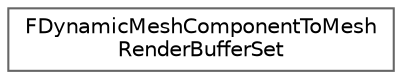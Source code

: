 digraph "Graphical Class Hierarchy"
{
 // INTERACTIVE_SVG=YES
 // LATEX_PDF_SIZE
  bgcolor="transparent";
  edge [fontname=Helvetica,fontsize=10,labelfontname=Helvetica,labelfontsize=10];
  node [fontname=Helvetica,fontsize=10,shape=box,height=0.2,width=0.4];
  rankdir="LR";
  Node0 [id="Node000000",label="FDynamicMeshComponentToMesh\lRenderBufferSet",height=0.2,width=0.4,color="grey40", fillcolor="white", style="filled",URL="$de/dc2/classFDynamicMeshComponentToMeshRenderBufferSet.html",tooltip=" "];
}
